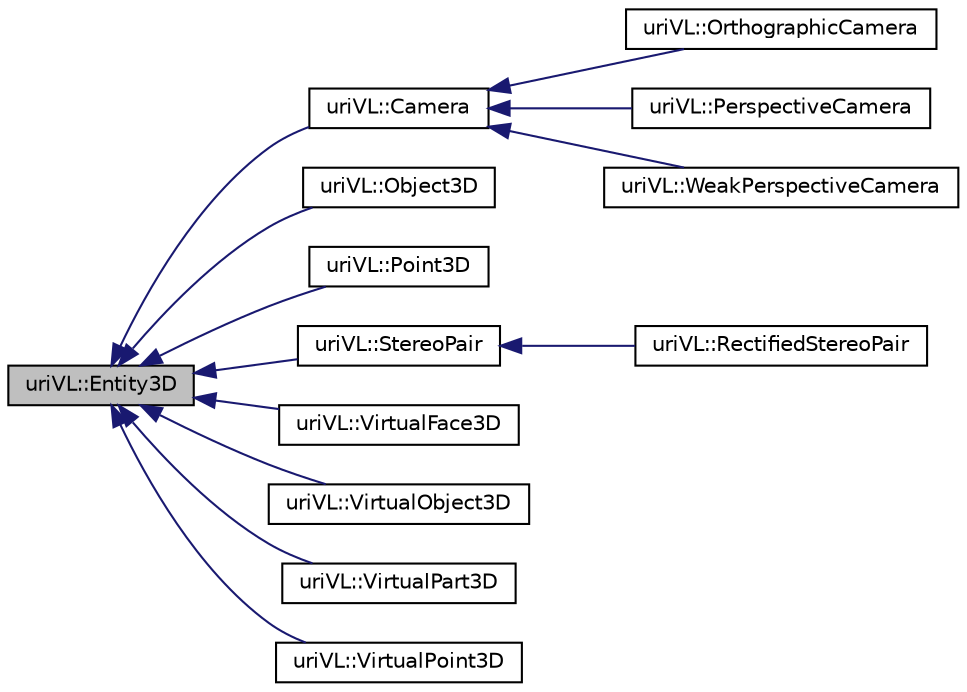 digraph "uriVL::Entity3D"
{
  edge [fontname="Helvetica",fontsize="10",labelfontname="Helvetica",labelfontsize="10"];
  node [fontname="Helvetica",fontsize="10",shape=record];
  rankdir="LR";
  Node1 [label="uriVL::Entity3D",height=0.2,width=0.4,color="black", fillcolor="grey75", style="filled", fontcolor="black"];
  Node1 -> Node2 [dir="back",color="midnightblue",fontsize="10",style="solid",fontname="Helvetica"];
  Node2 [label="uriVL::Camera",height=0.2,width=0.4,color="black", fillcolor="white", style="filled",URL="$classuriVL_1_1Camera.html",tooltip="The base virtual Camera class. "];
  Node2 -> Node3 [dir="back",color="midnightblue",fontsize="10",style="solid",fontname="Helvetica"];
  Node3 [label="uriVL::OrthographicCamera",height=0.2,width=0.4,color="black", fillcolor="white", style="filled",URL="$classuriVL_1_1OrthographicCamera.html",tooltip="Implements the OrthographicCamera class. "];
  Node2 -> Node4 [dir="back",color="midnightblue",fontsize="10",style="solid",fontname="Helvetica"];
  Node4 [label="uriVL::PerspectiveCamera",height=0.2,width=0.4,color="black", fillcolor="white", style="filled",URL="$classuriVL_1_1PerspectiveCamera.html",tooltip="Implements the PerspectiveCamera class. "];
  Node2 -> Node5 [dir="back",color="midnightblue",fontsize="10",style="solid",fontname="Helvetica"];
  Node5 [label="uriVL::WeakPerspectiveCamera",height=0.2,width=0.4,color="black", fillcolor="white", style="filled",URL="$classuriVL_1_1WeakPerspectiveCamera.html",tooltip="Implements the WeakPerspectiveCamera class. "];
  Node1 -> Node6 [dir="back",color="midnightblue",fontsize="10",style="solid",fontname="Helvetica"];
  Node6 [label="uriVL::Object3D",height=0.2,width=0.4,color="black", fillcolor="white", style="filled",URL="$classuriVL_1_1Object3D.html",tooltip="The base virtual class for 3D objects. "];
  Node1 -> Node7 [dir="back",color="midnightblue",fontsize="10",style="solid",fontname="Helvetica"];
  Node7 [label="uriVL::Point3D",height=0.2,width=0.4,color="black", fillcolor="white", style="filled",URL="$classuriVL_1_1Point3D.html",tooltip="Implements the Point3D class. "];
  Node1 -> Node8 [dir="back",color="midnightblue",fontsize="10",style="solid",fontname="Helvetica"];
  Node8 [label="uriVL::StereoPair",height=0.2,width=0.4,color="black", fillcolor="white", style="filled",URL="$classuriVL_1_1StereoPair.html",tooltip="Future versions of this class will/should include information about the cameras corresponding to each..."];
  Node8 -> Node9 [dir="back",color="midnightblue",fontsize="10",style="solid",fontname="Helvetica"];
  Node9 [label="uriVL::RectifiedStereoPair",height=0.2,width=0.4,color="black", fillcolor="white", style="filled",URL="$classuriVL_1_1RectifiedStereoPair.html",tooltip="Future versions of this class will/should include information about the cameras corresponding to each..."];
  Node1 -> Node10 [dir="back",color="midnightblue",fontsize="10",style="solid",fontname="Helvetica"];
  Node10 [label="uriVL::VirtualFace3D",height=0.2,width=0.4,color="black", fillcolor="white", style="filled",URL="$classuriVL_1_1VirtualFace3D.html",tooltip="Implements the VirtualFace3D class. "];
  Node1 -> Node11 [dir="back",color="midnightblue",fontsize="10",style="solid",fontname="Helvetica"];
  Node11 [label="uriVL::VirtualObject3D",height=0.2,width=0.4,color="black", fillcolor="white", style="filled",URL="$classuriVL_1_1VirtualObject3D.html",tooltip="The base virtual class for 3D objects. "];
  Node1 -> Node12 [dir="back",color="midnightblue",fontsize="10",style="solid",fontname="Helvetica"];
  Node12 [label="uriVL::VirtualPart3D",height=0.2,width=0.4,color="black", fillcolor="white", style="filled",URL="$classuriVL_1_1VirtualPart3D.html",tooltip="Implements the VirtualPart3D class. "];
  Node1 -> Node13 [dir="back",color="midnightblue",fontsize="10",style="solid",fontname="Helvetica"];
  Node13 [label="uriVL::VirtualPoint3D",height=0.2,width=0.4,color="black", fillcolor="white", style="filled",URL="$classuriVL_1_1VirtualPoint3D.html",tooltip="Implements the VirtualPoint3D class. "];
}
